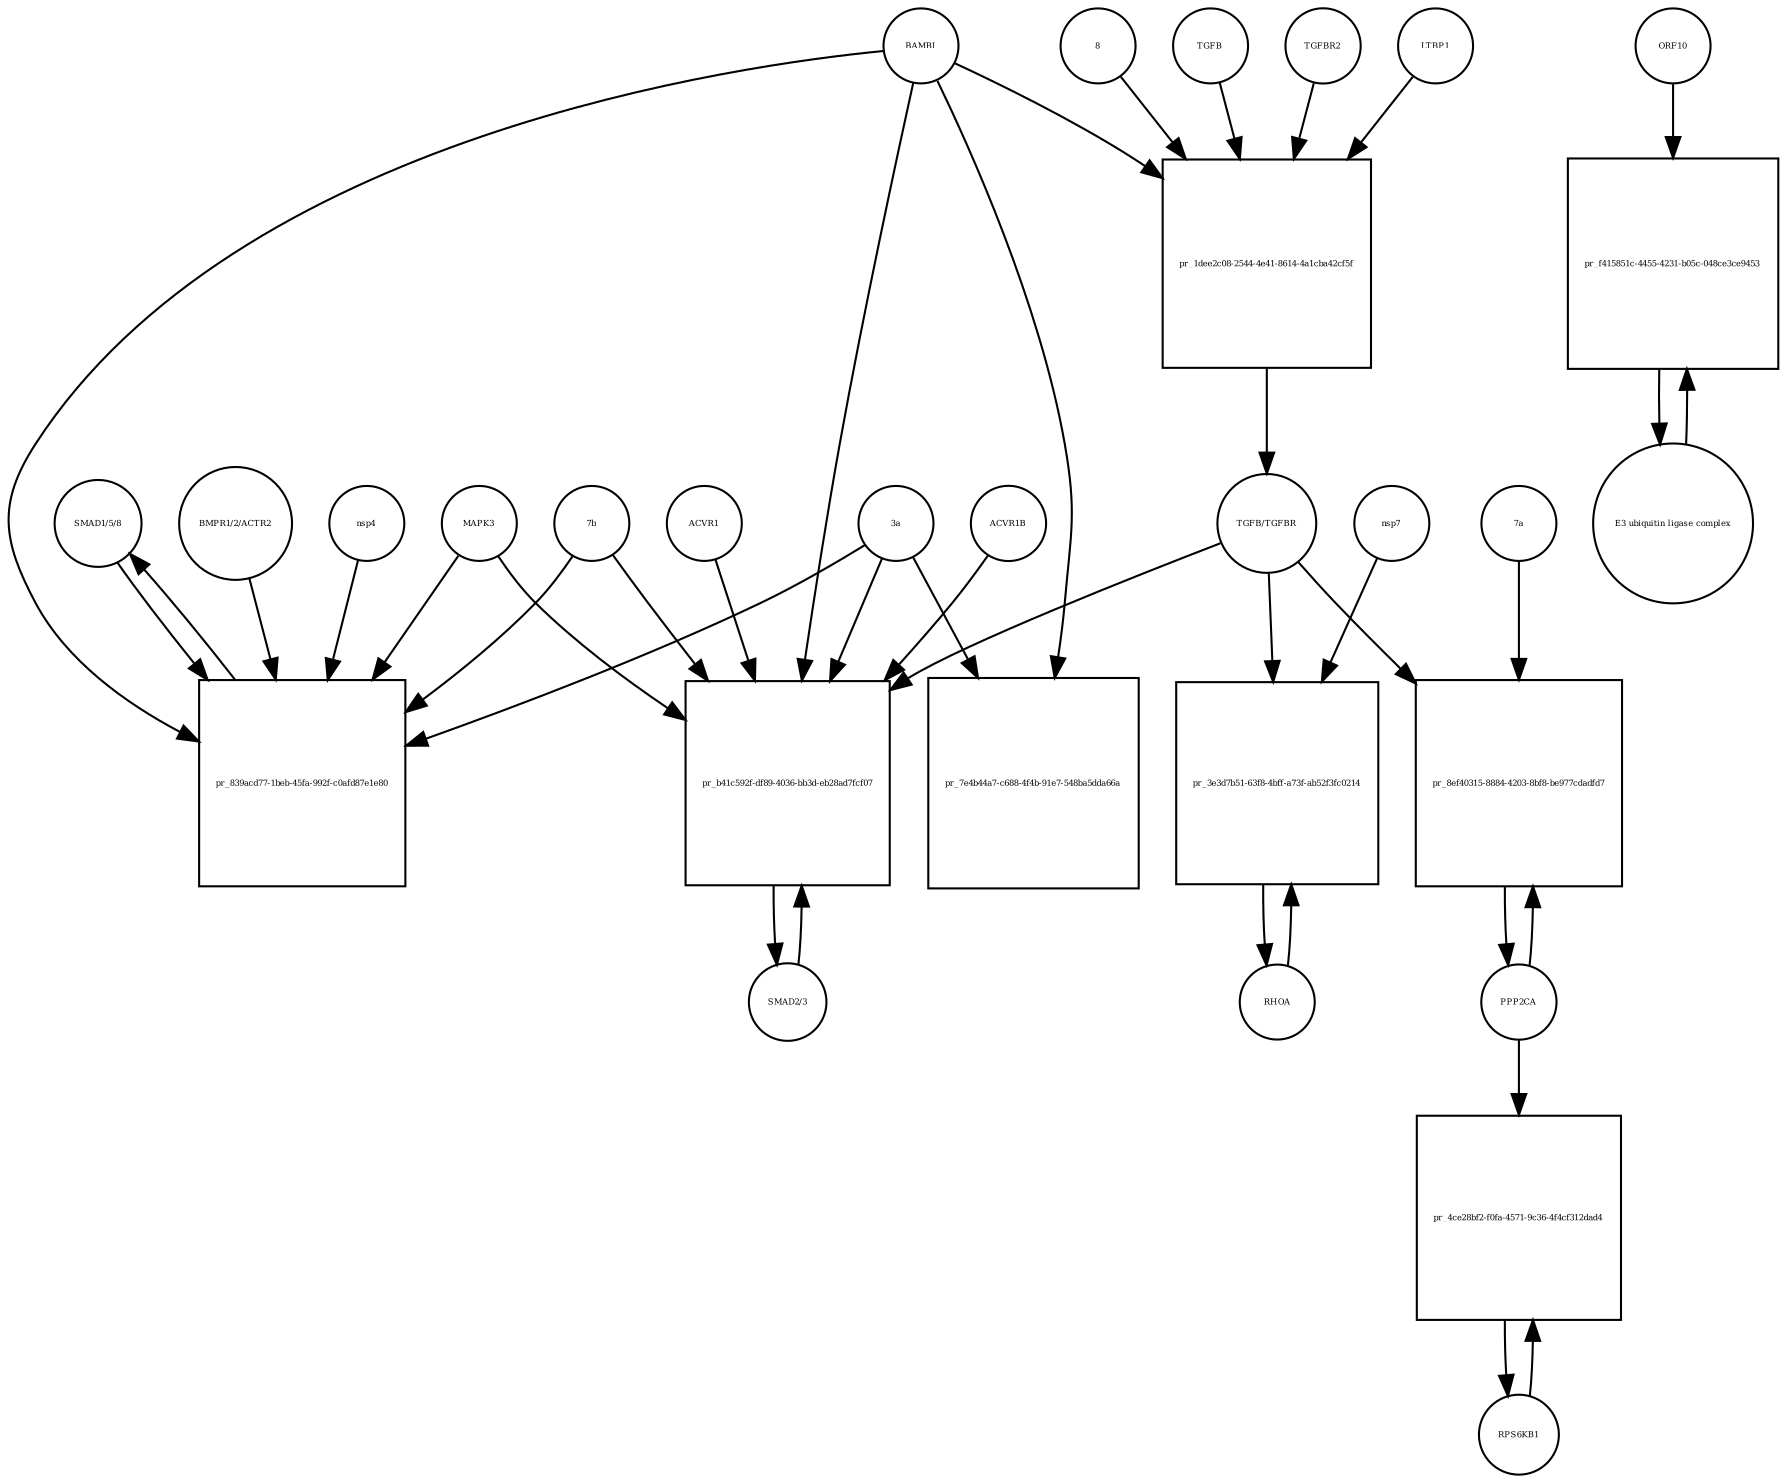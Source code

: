 strict digraph  {
"SMAD1/5/8" [annotation="", bipartite=0, cls=complex, fontsize=4, label="SMAD1/5/8", shape=circle];
"pr_839acd77-1beb-45fa-992f-c0afd87e1e80" [annotation="", bipartite=1, cls=process, fontsize=4, label="pr_839acd77-1beb-45fa-992f-c0afd87e1e80", shape=square];
BAMBI [annotation="", bipartite=0, cls=macromolecule, fontsize=4, label=BAMBI, shape=circle];
"BMPR1/2/ACTR2" [annotation="", bipartite=0, cls=complex, fontsize=4, label="BMPR1/2/ACTR2", shape=circle];
MAPK3 [annotation="", bipartite=0, cls=macromolecule, fontsize=4, label=MAPK3, shape=circle];
"3a" [annotation="", bipartite=0, cls=macromolecule, fontsize=4, label="3a", shape=circle];
"7b" [annotation="", bipartite=0, cls=macromolecule, fontsize=4, label="7b", shape=circle];
nsp4 [annotation="", bipartite=0, cls=macromolecule, fontsize=4, label=nsp4, shape=circle];
"SMAD2/3" [annotation="", bipartite=0, cls=complex, fontsize=4, label="SMAD2/3", shape=circle];
"pr_b41c592f-df89-4036-bb3d-eb28ad7fcf07" [annotation="", bipartite=1, cls=process, fontsize=4, label="pr_b41c592f-df89-4036-bb3d-eb28ad7fcf07", shape=square];
"TGFB/TGFBR" [annotation="", bipartite=0, cls=complex, fontsize=4, label="TGFB/TGFBR", shape=circle];
ACVR1 [annotation="", bipartite=0, cls=macromolecule, fontsize=4, label=ACVR1, shape=circle];
ACVR1B [annotation="", bipartite=0, cls=macromolecule, fontsize=4, label=ACVR1B, shape=circle];
RHOA [annotation="", bipartite=0, cls=macromolecule, fontsize=4, label=RHOA, shape=circle];
"pr_3e3d7b51-63f8-4bff-a73f-ab52f3fc0214" [annotation="", bipartite=1, cls=process, fontsize=4, label="pr_3e3d7b51-63f8-4bff-a73f-ab52f3fc0214", shape=square];
nsp7 [annotation="", bipartite=0, cls=macromolecule, fontsize=4, label=nsp7, shape=circle];
PPP2CA [annotation="", bipartite=0, cls=macromolecule, fontsize=4, label=PPP2CA, shape=circle];
"pr_8ef40315-8884-4203-8bf8-be977cdadfd7" [annotation="", bipartite=1, cls=process, fontsize=4, label="pr_8ef40315-8884-4203-8bf8-be977cdadfd7", shape=square];
"7a" [annotation="", bipartite=0, cls=macromolecule, fontsize=4, label="7a", shape=circle];
RPS6KB1 [annotation="", bipartite=0, cls=macromolecule, fontsize=4, label=RPS6KB1, shape=circle];
"pr_4ce28bf2-f0fa-4571-9c36-4f4cf312dad4" [annotation="", bipartite=1, cls=process, fontsize=4, label="pr_4ce28bf2-f0fa-4571-9c36-4f4cf312dad4", shape=square];
"pr_7e4b44a7-c688-4f4b-91e7-548ba5dda66a" [annotation="", bipartite=1, cls=process, fontsize=4, label="pr_7e4b44a7-c688-4f4b-91e7-548ba5dda66a", shape=square];
TGFB [annotation="", bipartite=0, cls=macromolecule, fontsize=4, label=TGFB, shape=circle];
"pr_1dee2c08-2544-4e41-8614-4a1cba42cf5f" [annotation="", bipartite=1, cls=process, fontsize=4, label="pr_1dee2c08-2544-4e41-8614-4a1cba42cf5f", shape=square];
TGFBR2 [annotation="", bipartite=0, cls=macromolecule, fontsize=4, label=TGFBR2, shape=circle];
LTBP1 [annotation="", bipartite=0, cls=macromolecule, fontsize=4, label=LTBP1, shape=circle];
8 [annotation="", bipartite=0, cls=macromolecule, fontsize=4, label=8, shape=circle];
ORF10 [annotation="", bipartite=0, cls=macromolecule, fontsize=4, label=ORF10, shape=circle];
"pr_f415851c-4455-4231-b05c-048ce3ce9453" [annotation="", bipartite=1, cls=process, fontsize=4, label="pr_f415851c-4455-4231-b05c-048ce3ce9453", shape=square];
"E3 ubiquitin ligase complex" [annotation="", bipartite=0, cls=complex, fontsize=4, label="E3 ubiquitin ligase complex", shape=circle];
"SMAD1/5/8" -> "pr_839acd77-1beb-45fa-992f-c0afd87e1e80"  [annotation="", interaction_type=consumption];
"pr_839acd77-1beb-45fa-992f-c0afd87e1e80" -> "SMAD1/5/8"  [annotation="", interaction_type=production];
BAMBI -> "pr_839acd77-1beb-45fa-992f-c0afd87e1e80"  [annotation="urn_miriam_doi_10.1101%2F2020.06.17.156455", interaction_type=inhibition];
BAMBI -> "pr_b41c592f-df89-4036-bb3d-eb28ad7fcf07"  [annotation="urn_miriam_doi_10.1101%2F2020.06.17.156455", interaction_type=inhibition];
BAMBI -> "pr_7e4b44a7-c688-4f4b-91e7-548ba5dda66a"  [annotation="", interaction_type=consumption];
BAMBI -> "pr_1dee2c08-2544-4e41-8614-4a1cba42cf5f"  [annotation="urn_miriam_doi_10.1101%2F2020.06.17.156455", interaction_type=inhibition];
"BMPR1/2/ACTR2" -> "pr_839acd77-1beb-45fa-992f-c0afd87e1e80"  [annotation="urn_miriam_doi_10.1101%2F2020.06.17.156455", interaction_type=catalysis];
MAPK3 -> "pr_839acd77-1beb-45fa-992f-c0afd87e1e80"  [annotation="urn_miriam_doi_10.1101%2F2020.06.17.156455", interaction_type=inhibition];
MAPK3 -> "pr_b41c592f-df89-4036-bb3d-eb28ad7fcf07"  [annotation="urn_miriam_doi_10.1101%2F2020.06.17.156455", interaction_type=inhibition];
"3a" -> "pr_839acd77-1beb-45fa-992f-c0afd87e1e80"  [annotation="urn_miriam_doi_10.1101%2F2020.06.17.156455", interaction_type=stimulation];
"3a" -> "pr_b41c592f-df89-4036-bb3d-eb28ad7fcf07"  [annotation="urn_miriam_doi_10.1101%2F2020.06.17.156455", interaction_type=stimulation];
"3a" -> "pr_7e4b44a7-c688-4f4b-91e7-548ba5dda66a"  [annotation="urn_miriam_doi_10.1101%2F2020.06.17.156455", interaction_type=stimulation];
"7b" -> "pr_839acd77-1beb-45fa-992f-c0afd87e1e80"  [annotation="urn_miriam_doi_10.1101%2F2020.06.17.156455", interaction_type=stimulation];
"7b" -> "pr_b41c592f-df89-4036-bb3d-eb28ad7fcf07"  [annotation="urn_miriam_doi_10.1101%2F2020.06.17.156455", interaction_type=stimulation];
nsp4 -> "pr_839acd77-1beb-45fa-992f-c0afd87e1e80"  [annotation="urn_miriam_doi_10.1101%2F2020.06.17.156455", interaction_type=stimulation];
"SMAD2/3" -> "pr_b41c592f-df89-4036-bb3d-eb28ad7fcf07"  [annotation="", interaction_type=consumption];
"pr_b41c592f-df89-4036-bb3d-eb28ad7fcf07" -> "SMAD2/3"  [annotation="", interaction_type=production];
"TGFB/TGFBR" -> "pr_b41c592f-df89-4036-bb3d-eb28ad7fcf07"  [annotation="urn_miriam_doi_10.1101%2F2020.06.17.156455", interaction_type=stimulation];
"TGFB/TGFBR" -> "pr_3e3d7b51-63f8-4bff-a73f-ab52f3fc0214"  [annotation="urn_miriam_doi_10.1101%2F2020.06.17.156455", interaction_type=stimulation];
"TGFB/TGFBR" -> "pr_8ef40315-8884-4203-8bf8-be977cdadfd7"  [annotation="urn_miriam_doi_10.1101%2F2020.03.31.019216", interaction_type=stimulation];
ACVR1 -> "pr_b41c592f-df89-4036-bb3d-eb28ad7fcf07"  [annotation="urn_miriam_doi_10.1101%2F2020.06.17.156455", interaction_type=catalysis];
ACVR1B -> "pr_b41c592f-df89-4036-bb3d-eb28ad7fcf07"  [annotation="urn_miriam_doi_10.1101%2F2020.06.17.156455", interaction_type=catalysis];
RHOA -> "pr_3e3d7b51-63f8-4bff-a73f-ab52f3fc0214"  [annotation="", interaction_type=consumption];
"pr_3e3d7b51-63f8-4bff-a73f-ab52f3fc0214" -> RHOA  [annotation="", interaction_type=production];
nsp7 -> "pr_3e3d7b51-63f8-4bff-a73f-ab52f3fc0214"  [annotation="urn_miriam_doi_10.1101%2F2020.06.17.156455", interaction_type=stimulation];
PPP2CA -> "pr_8ef40315-8884-4203-8bf8-be977cdadfd7"  [annotation="", interaction_type=consumption];
PPP2CA -> "pr_4ce28bf2-f0fa-4571-9c36-4f4cf312dad4"  [annotation="", interaction_type=catalysis];
"pr_8ef40315-8884-4203-8bf8-be977cdadfd7" -> PPP2CA  [annotation="", interaction_type=production];
"7a" -> "pr_8ef40315-8884-4203-8bf8-be977cdadfd7"  [annotation="urn_miriam_doi_10.1101%2F2020.03.31.019216", interaction_type=stimulation];
RPS6KB1 -> "pr_4ce28bf2-f0fa-4571-9c36-4f4cf312dad4"  [annotation="", interaction_type=consumption];
"pr_4ce28bf2-f0fa-4571-9c36-4f4cf312dad4" -> RPS6KB1  [annotation="", interaction_type=production];
TGFB -> "pr_1dee2c08-2544-4e41-8614-4a1cba42cf5f"  [annotation="", interaction_type=consumption];
"pr_1dee2c08-2544-4e41-8614-4a1cba42cf5f" -> "TGFB/TGFBR"  [annotation="", interaction_type=production];
TGFBR2 -> "pr_1dee2c08-2544-4e41-8614-4a1cba42cf5f"  [annotation="", interaction_type=consumption];
LTBP1 -> "pr_1dee2c08-2544-4e41-8614-4a1cba42cf5f"  [annotation="urn_miriam_doi_10.1101%2F2020.06.17.156455", interaction_type=inhibition];
8 -> "pr_1dee2c08-2544-4e41-8614-4a1cba42cf5f"  [annotation="urn_miriam_doi_10.1101%2F2020.06.17.156455", interaction_type=stimulation];
ORF10 -> "pr_f415851c-4455-4231-b05c-048ce3ce9453"  [annotation="", interaction_type=consumption];
"pr_f415851c-4455-4231-b05c-048ce3ce9453" -> "E3 ubiquitin ligase complex"  [annotation="", interaction_type=production];
"E3 ubiquitin ligase complex" -> "pr_f415851c-4455-4231-b05c-048ce3ce9453"  [annotation="", interaction_type=consumption];
}
